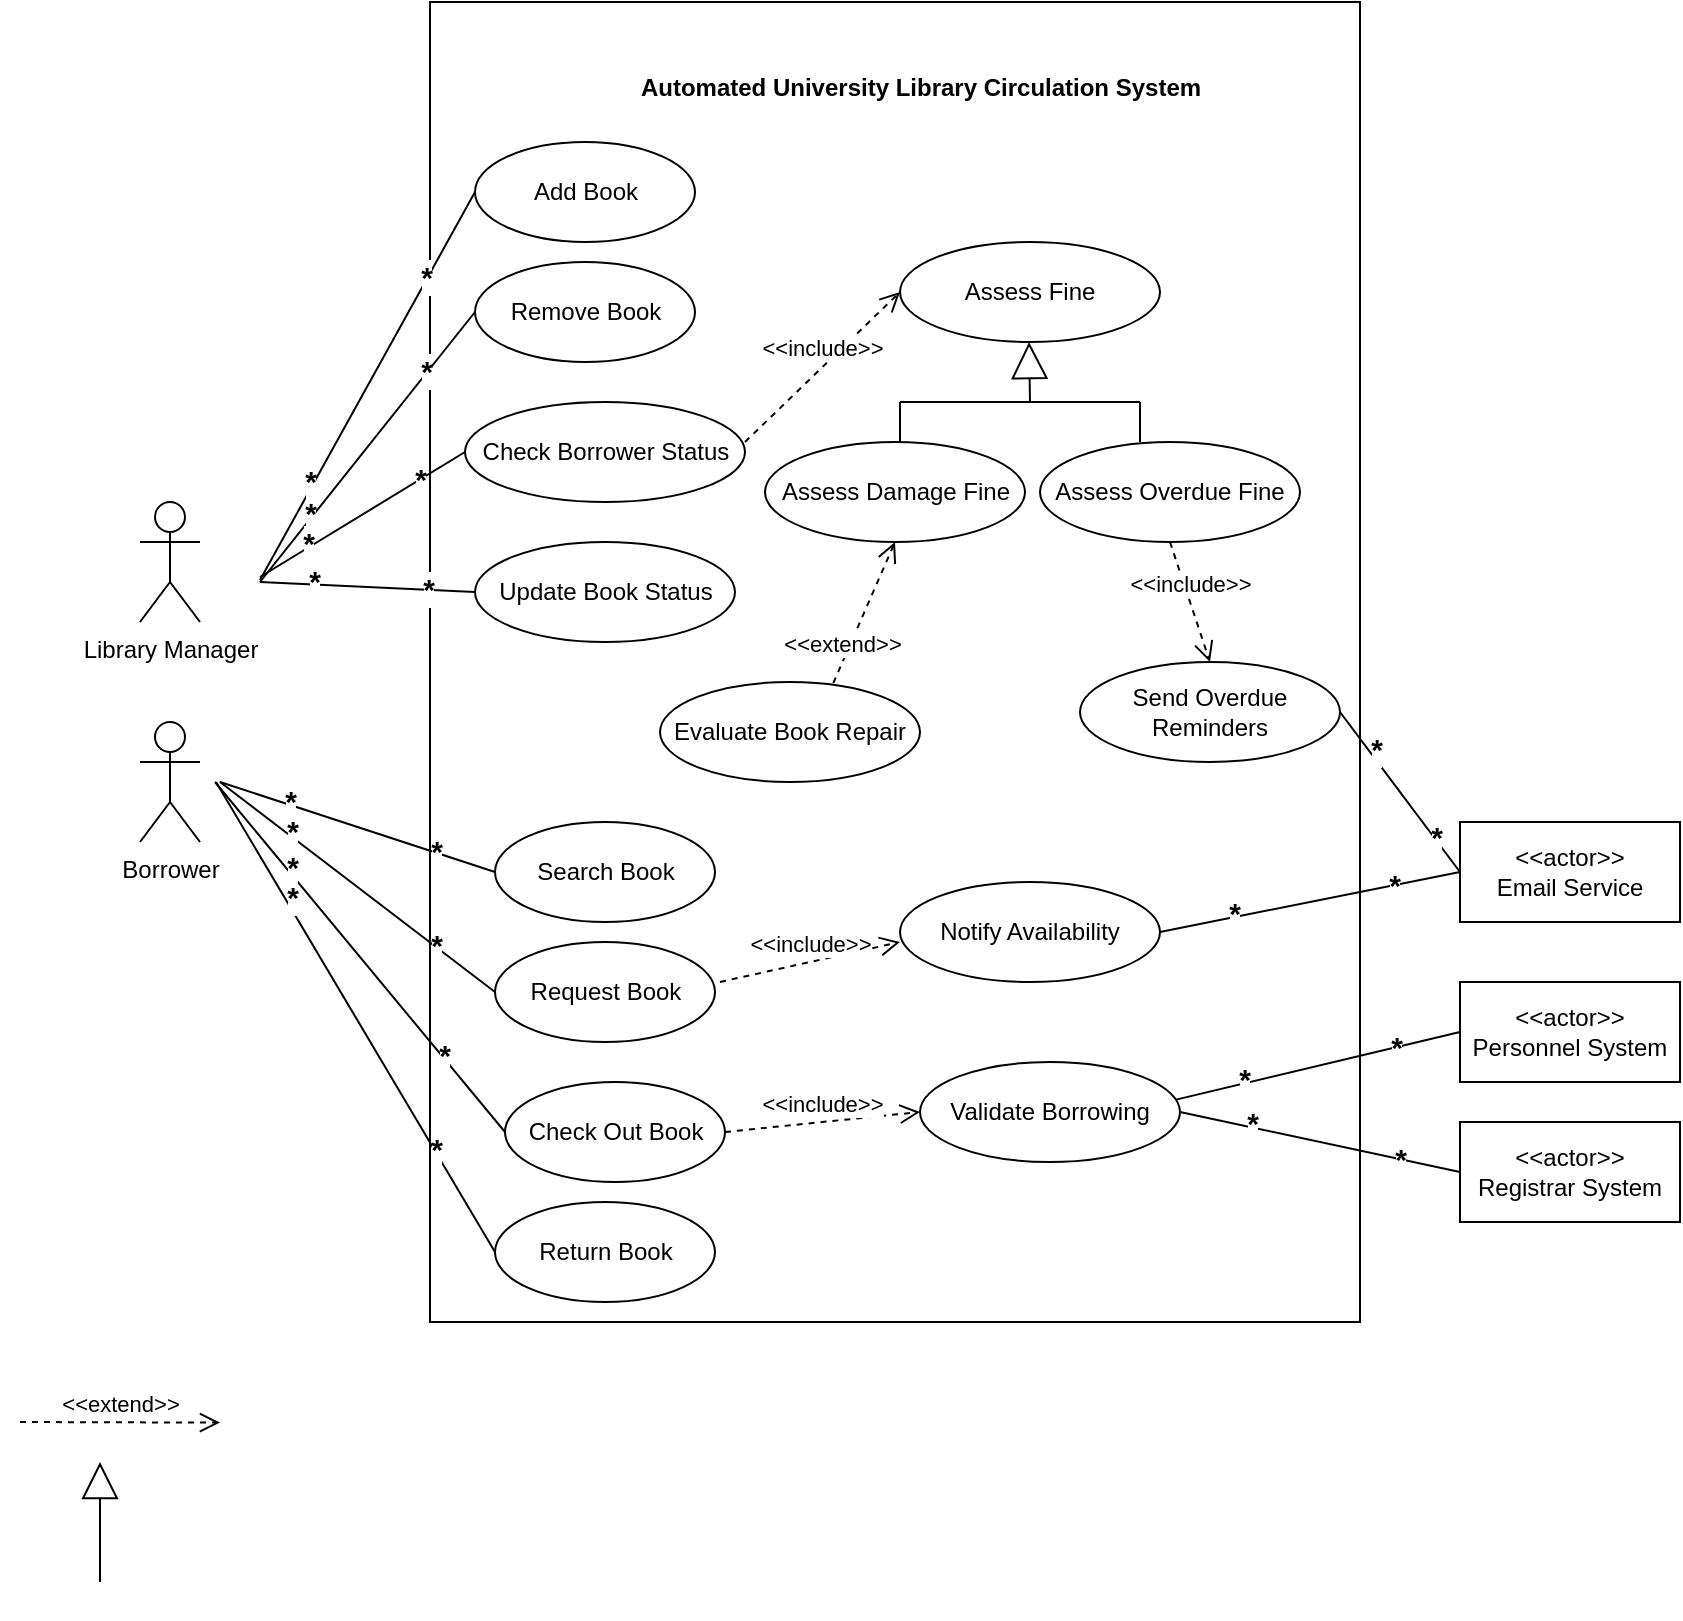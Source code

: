 <mxfile version="26.1.1">
  <diagram name="Page-1" id="hlslKav_G_rOA45PgTTR">
    <mxGraphModel dx="810" dy="1565" grid="1" gridSize="10" guides="1" tooltips="1" connect="1" arrows="1" fold="1" page="1" pageScale="1" pageWidth="850" pageHeight="1100" math="0" shadow="0">
      <root>
        <mxCell id="0" />
        <mxCell id="1" parent="0" />
        <mxCell id="m5bq8eYCIO6W1Ep3dTQl-1" value="Borrower" style="shape=umlActor;verticalLabelPosition=bottom;verticalAlign=top;html=1;" vertex="1" parent="1">
          <mxGeometry x="240" y="190" width="30" height="60" as="geometry" />
        </mxCell>
        <mxCell id="m5bq8eYCIO6W1Ep3dTQl-2" value="Library Manager" style="shape=umlActor;verticalLabelPosition=bottom;verticalAlign=top;html=1;" vertex="1" parent="1">
          <mxGeometry x="240" y="80" width="30" height="60" as="geometry" />
        </mxCell>
        <mxCell id="m5bq8eYCIO6W1Ep3dTQl-22" value="" style="html=1;whiteSpace=wrap;" vertex="1" parent="1">
          <mxGeometry x="385" y="-170" width="465" height="660" as="geometry" />
        </mxCell>
        <mxCell id="m5bq8eYCIO6W1Ep3dTQl-23" value="" style="endArrow=none;html=1;rounded=0;entryX=0;entryY=0.5;entryDx=0;entryDy=0;" edge="1" parent="1" target="m5bq8eYCIO6W1Ep3dTQl-51">
          <mxGeometry width="50" height="50" relative="1" as="geometry">
            <mxPoint x="300" y="119" as="sourcePoint" />
            <mxPoint x="395" y="123" as="targetPoint" />
          </mxGeometry>
        </mxCell>
        <mxCell id="m5bq8eYCIO6W1Ep3dTQl-24" value="&lt;font style=&quot;font-size: 15px;&quot;&gt;&lt;b&gt;*&lt;/b&gt;&lt;/font&gt;" style="edgeLabel;html=1;align=center;verticalAlign=middle;resizable=0;points=[];" vertex="1" connectable="0" parent="m5bq8eYCIO6W1Ep3dTQl-23">
          <mxGeometry x="-0.501" y="3" relative="1" as="geometry">
            <mxPoint as="offset" />
          </mxGeometry>
        </mxCell>
        <mxCell id="m5bq8eYCIO6W1Ep3dTQl-25" value="&lt;font style=&quot;font-size: 15px;&quot;&gt;&lt;b&gt;*&lt;/b&gt;&lt;/font&gt;" style="edgeLabel;html=1;align=center;verticalAlign=middle;resizable=0;points=[];" vertex="1" connectable="0" parent="m5bq8eYCIO6W1Ep3dTQl-23">
          <mxGeometry x="0.561" y="1" relative="1" as="geometry">
            <mxPoint as="offset" />
          </mxGeometry>
        </mxCell>
        <mxCell id="m5bq8eYCIO6W1Ep3dTQl-26" value="" style="endArrow=none;html=1;rounded=0;entryX=0;entryY=0.5;entryDx=0;entryDy=0;" edge="1" parent="1" target="m5bq8eYCIO6W1Ep3dTQl-29">
          <mxGeometry width="50" height="50" relative="1" as="geometry">
            <mxPoint x="280" y="220" as="sourcePoint" />
            <mxPoint x="395" y="185" as="targetPoint" />
          </mxGeometry>
        </mxCell>
        <mxCell id="m5bq8eYCIO6W1Ep3dTQl-27" value="&lt;font style=&quot;font-size: 15px;&quot;&gt;&lt;b&gt;*&lt;/b&gt;&lt;/font&gt;" style="edgeLabel;html=1;align=center;verticalAlign=middle;resizable=0;points=[];" vertex="1" connectable="0" parent="m5bq8eYCIO6W1Ep3dTQl-26">
          <mxGeometry x="-0.501" y="3" relative="1" as="geometry">
            <mxPoint as="offset" />
          </mxGeometry>
        </mxCell>
        <mxCell id="m5bq8eYCIO6W1Ep3dTQl-28" value="&lt;font style=&quot;font-size: 15px;&quot;&gt;&lt;b&gt;*&lt;/b&gt;&lt;/font&gt;" style="edgeLabel;html=1;align=center;verticalAlign=middle;resizable=0;points=[];" vertex="1" connectable="0" parent="m5bq8eYCIO6W1Ep3dTQl-26">
          <mxGeometry x="0.561" y="1" relative="1" as="geometry">
            <mxPoint as="offset" />
          </mxGeometry>
        </mxCell>
        <mxCell id="m5bq8eYCIO6W1Ep3dTQl-29" value="Search Book" style="ellipse;whiteSpace=wrap;html=1;" vertex="1" parent="1">
          <mxGeometry x="417.5" y="240" width="110" height="50" as="geometry" />
        </mxCell>
        <mxCell id="m5bq8eYCIO6W1Ep3dTQl-30" value="Request Book" style="ellipse;whiteSpace=wrap;html=1;" vertex="1" parent="1">
          <mxGeometry x="417.5" y="300" width="110" height="50" as="geometry" />
        </mxCell>
        <mxCell id="m5bq8eYCIO6W1Ep3dTQl-31" value="&lt;meta charset=&quot;utf-8&quot;&gt;&lt;span class=&quot;notion-enable-hover&quot; data-token-index=&quot;0&quot; style=&quot;font-weight:600&quot;&gt;Automated University Library Circulation System&lt;/span&gt;" style="text;align=center;fontStyle=1;verticalAlign=middle;spacingLeft=3;spacingRight=3;strokeColor=none;rotatable=0;points=[[0,0.5],[1,0.5]];portConstraint=eastwest;html=1;" vertex="1" parent="1">
          <mxGeometry x="590" y="-140" width="80" height="26" as="geometry" />
        </mxCell>
        <mxCell id="m5bq8eYCIO6W1Ep3dTQl-32" value="Check Out Book" style="ellipse;whiteSpace=wrap;html=1;" vertex="1" parent="1">
          <mxGeometry x="422.5" y="370" width="110" height="50" as="geometry" />
        </mxCell>
        <mxCell id="m5bq8eYCIO6W1Ep3dTQl-33" value="&amp;lt;&amp;lt;actor&amp;gt;&amp;gt;&lt;br&gt;Registrar System" style="html=1;whiteSpace=wrap;" vertex="1" parent="1">
          <mxGeometry x="900" y="390" width="110" height="50" as="geometry" />
        </mxCell>
        <mxCell id="m5bq8eYCIO6W1Ep3dTQl-34" value="" style="endArrow=none;html=1;rounded=0;entryX=0;entryY=0.5;entryDx=0;entryDy=0;" edge="1" parent="1" target="m5bq8eYCIO6W1Ep3dTQl-30">
          <mxGeometry width="50" height="50" relative="1" as="geometry">
            <mxPoint x="280" y="220" as="sourcePoint" />
            <mxPoint x="400" y="217.5" as="targetPoint" />
          </mxGeometry>
        </mxCell>
        <mxCell id="m5bq8eYCIO6W1Ep3dTQl-35" value="&lt;font style=&quot;font-size: 15px;&quot;&gt;&lt;b&gt;*&lt;/b&gt;&lt;/font&gt;" style="edgeLabel;html=1;align=center;verticalAlign=middle;resizable=0;points=[];" vertex="1" connectable="0" parent="m5bq8eYCIO6W1Ep3dTQl-34">
          <mxGeometry x="-0.501" y="3" relative="1" as="geometry">
            <mxPoint as="offset" />
          </mxGeometry>
        </mxCell>
        <mxCell id="m5bq8eYCIO6W1Ep3dTQl-36" value="&lt;font style=&quot;font-size: 15px;&quot;&gt;&lt;b&gt;*&lt;/b&gt;&lt;/font&gt;" style="edgeLabel;html=1;align=center;verticalAlign=middle;resizable=0;points=[];" vertex="1" connectable="0" parent="m5bq8eYCIO6W1Ep3dTQl-34">
          <mxGeometry x="0.561" y="1" relative="1" as="geometry">
            <mxPoint as="offset" />
          </mxGeometry>
        </mxCell>
        <mxCell id="m5bq8eYCIO6W1Ep3dTQl-37" value="" style="endArrow=none;html=1;rounded=0;entryX=0;entryY=0.5;entryDx=0;entryDy=0;" edge="1" parent="1" target="m5bq8eYCIO6W1Ep3dTQl-32">
          <mxGeometry width="50" height="50" relative="1" as="geometry">
            <mxPoint x="277.5" y="220" as="sourcePoint" />
            <mxPoint x="397.5" y="275" as="targetPoint" />
          </mxGeometry>
        </mxCell>
        <mxCell id="m5bq8eYCIO6W1Ep3dTQl-38" value="&lt;font style=&quot;font-size: 15px;&quot;&gt;&lt;b&gt;*&lt;/b&gt;&lt;/font&gt;" style="edgeLabel;html=1;align=center;verticalAlign=middle;resizable=0;points=[];" vertex="1" connectable="0" parent="m5bq8eYCIO6W1Ep3dTQl-37">
          <mxGeometry x="-0.501" y="3" relative="1" as="geometry">
            <mxPoint as="offset" />
          </mxGeometry>
        </mxCell>
        <mxCell id="m5bq8eYCIO6W1Ep3dTQl-39" value="&lt;font style=&quot;font-size: 15px;&quot;&gt;&lt;b&gt;*&lt;/b&gt;&lt;/font&gt;" style="edgeLabel;html=1;align=center;verticalAlign=middle;resizable=0;points=[];" vertex="1" connectable="0" parent="m5bq8eYCIO6W1Ep3dTQl-37">
          <mxGeometry x="0.561" y="1" relative="1" as="geometry">
            <mxPoint as="offset" />
          </mxGeometry>
        </mxCell>
        <mxCell id="m5bq8eYCIO6W1Ep3dTQl-40" value="" style="endArrow=none;html=1;rounded=0;entryX=0;entryY=0.5;entryDx=0;entryDy=0;exitX=1;exitY=0.5;exitDx=0;exitDy=0;" edge="1" parent="1" source="m5bq8eYCIO6W1Ep3dTQl-47" target="m5bq8eYCIO6W1Ep3dTQl-33">
          <mxGeometry width="50" height="50" relative="1" as="geometry">
            <mxPoint x="507.5" y="335" as="sourcePoint" />
            <mxPoint x="625.5" y="330" as="targetPoint" />
          </mxGeometry>
        </mxCell>
        <mxCell id="m5bq8eYCIO6W1Ep3dTQl-41" value="&lt;font style=&quot;font-size: 15px;&quot;&gt;&lt;b&gt;*&lt;/b&gt;&lt;/font&gt;" style="edgeLabel;html=1;align=center;verticalAlign=middle;resizable=0;points=[];" vertex="1" connectable="0" parent="m5bq8eYCIO6W1Ep3dTQl-40">
          <mxGeometry x="-0.501" y="3" relative="1" as="geometry">
            <mxPoint as="offset" />
          </mxGeometry>
        </mxCell>
        <mxCell id="m5bq8eYCIO6W1Ep3dTQl-42" value="&lt;font style=&quot;font-size: 15px;&quot;&gt;&lt;b&gt;*&lt;/b&gt;&lt;/font&gt;" style="edgeLabel;html=1;align=center;verticalAlign=middle;resizable=0;points=[];" vertex="1" connectable="0" parent="m5bq8eYCIO6W1Ep3dTQl-40">
          <mxGeometry x="0.561" y="1" relative="1" as="geometry">
            <mxPoint as="offset" />
          </mxGeometry>
        </mxCell>
        <mxCell id="m5bq8eYCIO6W1Ep3dTQl-43" value="&amp;lt;&amp;lt;actor&amp;gt;&amp;gt;&lt;br&gt;Personnel System" style="html=1;whiteSpace=wrap;" vertex="1" parent="1">
          <mxGeometry x="900" y="320" width="110" height="50" as="geometry" />
        </mxCell>
        <mxCell id="m5bq8eYCIO6W1Ep3dTQl-44" value="" style="endArrow=none;html=1;rounded=0;entryX=0;entryY=0.5;entryDx=0;entryDy=0;exitX=0.969;exitY=0.386;exitDx=0;exitDy=0;exitPerimeter=0;" edge="1" parent="1" source="m5bq8eYCIO6W1Ep3dTQl-47" target="m5bq8eYCIO6W1Ep3dTQl-43">
          <mxGeometry width="50" height="50" relative="1" as="geometry">
            <mxPoint x="580" y="310" as="sourcePoint" />
            <mxPoint x="630" y="320" as="targetPoint" />
          </mxGeometry>
        </mxCell>
        <mxCell id="m5bq8eYCIO6W1Ep3dTQl-45" value="&lt;font style=&quot;font-size: 15px;&quot;&gt;&lt;b&gt;*&lt;/b&gt;&lt;/font&gt;" style="edgeLabel;html=1;align=center;verticalAlign=middle;resizable=0;points=[];" vertex="1" connectable="0" parent="m5bq8eYCIO6W1Ep3dTQl-44">
          <mxGeometry x="-0.501" y="3" relative="1" as="geometry">
            <mxPoint as="offset" />
          </mxGeometry>
        </mxCell>
        <mxCell id="m5bq8eYCIO6W1Ep3dTQl-46" value="&lt;font style=&quot;font-size: 15px;&quot;&gt;&lt;b&gt;*&lt;/b&gt;&lt;/font&gt;" style="edgeLabel;html=1;align=center;verticalAlign=middle;resizable=0;points=[];" vertex="1" connectable="0" parent="m5bq8eYCIO6W1Ep3dTQl-44">
          <mxGeometry x="0.561" y="1" relative="1" as="geometry">
            <mxPoint as="offset" />
          </mxGeometry>
        </mxCell>
        <mxCell id="m5bq8eYCIO6W1Ep3dTQl-47" value="Validate Borrowing" style="ellipse;whiteSpace=wrap;html=1;" vertex="1" parent="1">
          <mxGeometry x="630" y="360" width="130" height="50" as="geometry" />
        </mxCell>
        <mxCell id="m5bq8eYCIO6W1Ep3dTQl-48" value="&amp;lt;&amp;lt;include&amp;gt;&amp;gt;" style="html=1;verticalAlign=bottom;endArrow=open;dashed=1;endSize=8;curved=0;rounded=0;exitX=1;exitY=0.5;exitDx=0;exitDy=0;entryX=0;entryY=0.5;entryDx=0;entryDy=0;" edge="1" parent="1" source="m5bq8eYCIO6W1Ep3dTQl-32" target="m5bq8eYCIO6W1Ep3dTQl-47">
          <mxGeometry relative="1" as="geometry">
            <mxPoint x="600" y="324.62" as="sourcePoint" />
            <mxPoint x="520" y="324.62" as="targetPoint" />
          </mxGeometry>
        </mxCell>
        <mxCell id="m5bq8eYCIO6W1Ep3dTQl-49" value="&amp;lt;&amp;lt;extend&amp;gt;&amp;gt;" style="html=1;verticalAlign=bottom;endArrow=open;dashed=1;endSize=8;curved=0;rounded=0;entryX=0.5;entryY=1;entryDx=0;entryDy=0;exitX=0.5;exitY=1;exitDx=0;exitDy=0;" edge="1" parent="1" source="m5bq8eYCIO6W1Ep3dTQl-90" target="m5bq8eYCIO6W1Ep3dTQl-80">
          <mxGeometry relative="1" as="geometry">
            <mxPoint x="170" y="530" as="sourcePoint" />
            <mxPoint x="270" y="530.31" as="targetPoint" />
            <mxPoint as="offset" />
          </mxGeometry>
        </mxCell>
        <mxCell id="m5bq8eYCIO6W1Ep3dTQl-50" value="" style="endArrow=block;endSize=16;endFill=0;html=1;rounded=0;" edge="1" parent="1">
          <mxGeometry width="160" relative="1" as="geometry">
            <mxPoint x="220" y="620" as="sourcePoint" />
            <mxPoint x="220" y="560" as="targetPoint" />
          </mxGeometry>
        </mxCell>
        <mxCell id="m5bq8eYCIO6W1Ep3dTQl-51" value="Add Book" style="ellipse;whiteSpace=wrap;html=1;" vertex="1" parent="1">
          <mxGeometry x="407.5" y="-100" width="110" height="50" as="geometry" />
        </mxCell>
        <mxCell id="m5bq8eYCIO6W1Ep3dTQl-52" value="Remove Book" style="ellipse;whiteSpace=wrap;html=1;" vertex="1" parent="1">
          <mxGeometry x="407.5" y="-40" width="110" height="50" as="geometry" />
        </mxCell>
        <mxCell id="m5bq8eYCIO6W1Ep3dTQl-53" value="" style="endArrow=none;html=1;rounded=0;entryX=0;entryY=0.5;entryDx=0;entryDy=0;" edge="1" parent="1" target="m5bq8eYCIO6W1Ep3dTQl-52">
          <mxGeometry width="50" height="50" relative="1" as="geometry">
            <mxPoint x="300" y="120" as="sourcePoint" />
            <mxPoint x="420" y="75" as="targetPoint" />
          </mxGeometry>
        </mxCell>
        <mxCell id="m5bq8eYCIO6W1Ep3dTQl-54" value="&lt;font style=&quot;font-size: 15px;&quot;&gt;&lt;b&gt;*&lt;/b&gt;&lt;/font&gt;" style="edgeLabel;html=1;align=center;verticalAlign=middle;resizable=0;points=[];" vertex="1" connectable="0" parent="m5bq8eYCIO6W1Ep3dTQl-53">
          <mxGeometry x="-0.501" y="3" relative="1" as="geometry">
            <mxPoint as="offset" />
          </mxGeometry>
        </mxCell>
        <mxCell id="m5bq8eYCIO6W1Ep3dTQl-55" value="&lt;font style=&quot;font-size: 15px;&quot;&gt;&lt;b&gt;*&lt;/b&gt;&lt;/font&gt;" style="edgeLabel;html=1;align=center;verticalAlign=middle;resizable=0;points=[];" vertex="1" connectable="0" parent="m5bq8eYCIO6W1Ep3dTQl-53">
          <mxGeometry x="0.561" y="1" relative="1" as="geometry">
            <mxPoint as="offset" />
          </mxGeometry>
        </mxCell>
        <mxCell id="m5bq8eYCIO6W1Ep3dTQl-56" value="Return Book" style="ellipse;whiteSpace=wrap;html=1;" vertex="1" parent="1">
          <mxGeometry x="417.5" y="430" width="110" height="50" as="geometry" />
        </mxCell>
        <mxCell id="m5bq8eYCIO6W1Ep3dTQl-57" value="" style="endArrow=none;html=1;rounded=0;entryX=0;entryY=0.5;entryDx=0;entryDy=0;" edge="1" parent="1" target="m5bq8eYCIO6W1Ep3dTQl-56">
          <mxGeometry width="50" height="50" relative="1" as="geometry">
            <mxPoint x="278" y="220" as="sourcePoint" />
            <mxPoint x="425.5" y="355" as="targetPoint" />
          </mxGeometry>
        </mxCell>
        <mxCell id="m5bq8eYCIO6W1Ep3dTQl-58" value="&lt;font style=&quot;font-size: 15px;&quot;&gt;&lt;b&gt;*&lt;/b&gt;&lt;/font&gt;" style="edgeLabel;html=1;align=center;verticalAlign=middle;resizable=0;points=[];" vertex="1" connectable="0" parent="m5bq8eYCIO6W1Ep3dTQl-57">
          <mxGeometry x="-0.501" y="3" relative="1" as="geometry">
            <mxPoint as="offset" />
          </mxGeometry>
        </mxCell>
        <mxCell id="m5bq8eYCIO6W1Ep3dTQl-59" value="&lt;font style=&quot;font-size: 15px;&quot;&gt;&lt;b&gt;*&lt;/b&gt;&lt;/font&gt;" style="edgeLabel;html=1;align=center;verticalAlign=middle;resizable=0;points=[];" vertex="1" connectable="0" parent="m5bq8eYCIO6W1Ep3dTQl-57">
          <mxGeometry x="0.561" y="1" relative="1" as="geometry">
            <mxPoint as="offset" />
          </mxGeometry>
        </mxCell>
        <mxCell id="m5bq8eYCIO6W1Ep3dTQl-60" value="&amp;lt;&amp;lt;include&amp;gt;&amp;gt;" style="html=1;verticalAlign=bottom;endArrow=open;dashed=1;endSize=8;curved=0;rounded=0;entryX=0;entryY=0.6;entryDx=0;entryDy=0;entryPerimeter=0;" edge="1" parent="1" target="m5bq8eYCIO6W1Ep3dTQl-61">
          <mxGeometry relative="1" as="geometry">
            <mxPoint x="530" y="320" as="sourcePoint" />
            <mxPoint x="615" y="240" as="targetPoint" />
          </mxGeometry>
        </mxCell>
        <mxCell id="m5bq8eYCIO6W1Ep3dTQl-61" value="Notify Availability" style="ellipse;whiteSpace=wrap;html=1;" vertex="1" parent="1">
          <mxGeometry x="620" y="270" width="130" height="50" as="geometry" />
        </mxCell>
        <mxCell id="m5bq8eYCIO6W1Ep3dTQl-62" value="&amp;lt;&amp;lt;actor&amp;gt;&amp;gt;&lt;br&gt;Email Service" style="html=1;whiteSpace=wrap;" vertex="1" parent="1">
          <mxGeometry x="900" y="240" width="110" height="50" as="geometry" />
        </mxCell>
        <mxCell id="m5bq8eYCIO6W1Ep3dTQl-63" value="" style="endArrow=none;html=1;rounded=0;entryX=0;entryY=0.5;entryDx=0;entryDy=0;exitX=1;exitY=0.5;exitDx=0;exitDy=0;" edge="1" parent="1" source="m5bq8eYCIO6W1Ep3dTQl-61" target="m5bq8eYCIO6W1Ep3dTQl-62">
          <mxGeometry width="50" height="50" relative="1" as="geometry">
            <mxPoint x="740" y="220" as="sourcePoint" />
            <mxPoint x="884" y="156" as="targetPoint" />
          </mxGeometry>
        </mxCell>
        <mxCell id="m5bq8eYCIO6W1Ep3dTQl-64" value="&lt;font style=&quot;font-size: 15px;&quot;&gt;&lt;b&gt;*&lt;/b&gt;&lt;/font&gt;" style="edgeLabel;html=1;align=center;verticalAlign=middle;resizable=0;points=[];" vertex="1" connectable="0" parent="m5bq8eYCIO6W1Ep3dTQl-63">
          <mxGeometry x="-0.501" y="3" relative="1" as="geometry">
            <mxPoint as="offset" />
          </mxGeometry>
        </mxCell>
        <mxCell id="m5bq8eYCIO6W1Ep3dTQl-65" value="&lt;font style=&quot;font-size: 15px;&quot;&gt;&lt;b&gt;*&lt;/b&gt;&lt;/font&gt;" style="edgeLabel;html=1;align=center;verticalAlign=middle;resizable=0;points=[];" vertex="1" connectable="0" parent="m5bq8eYCIO6W1Ep3dTQl-63">
          <mxGeometry x="0.561" y="1" relative="1" as="geometry">
            <mxPoint as="offset" />
          </mxGeometry>
        </mxCell>
        <mxCell id="m5bq8eYCIO6W1Ep3dTQl-67" value="Check Borrower Status" style="ellipse;whiteSpace=wrap;html=1;" vertex="1" parent="1">
          <mxGeometry x="402.5" y="30" width="140" height="50" as="geometry" />
        </mxCell>
        <mxCell id="m5bq8eYCIO6W1Ep3dTQl-69" value="" style="endArrow=none;html=1;rounded=0;entryX=0;entryY=0.5;entryDx=0;entryDy=0;" edge="1" parent="1" target="m5bq8eYCIO6W1Ep3dTQl-67">
          <mxGeometry width="50" height="50" relative="1" as="geometry">
            <mxPoint x="300" y="117.5" as="sourcePoint" />
            <mxPoint x="410" y="102.5" as="targetPoint" />
          </mxGeometry>
        </mxCell>
        <mxCell id="m5bq8eYCIO6W1Ep3dTQl-70" value="&lt;font style=&quot;font-size: 15px;&quot;&gt;&lt;b&gt;*&lt;/b&gt;&lt;/font&gt;" style="edgeLabel;html=1;align=center;verticalAlign=middle;resizable=0;points=[];" vertex="1" connectable="0" parent="m5bq8eYCIO6W1Ep3dTQl-69">
          <mxGeometry x="-0.501" y="3" relative="1" as="geometry">
            <mxPoint as="offset" />
          </mxGeometry>
        </mxCell>
        <mxCell id="m5bq8eYCIO6W1Ep3dTQl-71" value="&lt;font style=&quot;font-size: 15px;&quot;&gt;&lt;b&gt;*&lt;/b&gt;&lt;/font&gt;" style="edgeLabel;html=1;align=center;verticalAlign=middle;resizable=0;points=[];" vertex="1" connectable="0" parent="m5bq8eYCIO6W1Ep3dTQl-69">
          <mxGeometry x="0.561" y="1" relative="1" as="geometry">
            <mxPoint as="offset" />
          </mxGeometry>
        </mxCell>
        <mxCell id="m5bq8eYCIO6W1Ep3dTQl-72" value="Update Book Status" style="ellipse;whiteSpace=wrap;html=1;" vertex="1" parent="1">
          <mxGeometry x="407.5" y="100" width="130" height="50" as="geometry" />
        </mxCell>
        <mxCell id="m5bq8eYCIO6W1Ep3dTQl-73" value="" style="endArrow=none;html=1;rounded=0;entryX=0;entryY=0.5;entryDx=0;entryDy=0;" edge="1" parent="1" target="m5bq8eYCIO6W1Ep3dTQl-72">
          <mxGeometry width="50" height="50" relative="1" as="geometry">
            <mxPoint x="300" y="120" as="sourcePoint" />
            <mxPoint x="405" y="97.5" as="targetPoint" />
          </mxGeometry>
        </mxCell>
        <mxCell id="m5bq8eYCIO6W1Ep3dTQl-74" value="&lt;font style=&quot;font-size: 15px;&quot;&gt;&lt;b&gt;*&lt;/b&gt;&lt;/font&gt;" style="edgeLabel;html=1;align=center;verticalAlign=middle;resizable=0;points=[];" vertex="1" connectable="0" parent="m5bq8eYCIO6W1Ep3dTQl-73">
          <mxGeometry x="-0.501" y="3" relative="1" as="geometry">
            <mxPoint as="offset" />
          </mxGeometry>
        </mxCell>
        <mxCell id="m5bq8eYCIO6W1Ep3dTQl-75" value="&lt;font style=&quot;font-size: 15px;&quot;&gt;&lt;b&gt;*&lt;/b&gt;&lt;/font&gt;" style="edgeLabel;html=1;align=center;verticalAlign=middle;resizable=0;points=[];" vertex="1" connectable="0" parent="m5bq8eYCIO6W1Ep3dTQl-73">
          <mxGeometry x="0.561" y="1" relative="1" as="geometry">
            <mxPoint as="offset" />
          </mxGeometry>
        </mxCell>
        <mxCell id="m5bq8eYCIO6W1Ep3dTQl-76" value="Assess Fine" style="ellipse;whiteSpace=wrap;html=1;" vertex="1" parent="1">
          <mxGeometry x="620" y="-50" width="130" height="50" as="geometry" />
        </mxCell>
        <mxCell id="m5bq8eYCIO6W1Ep3dTQl-77" value="&amp;lt;&amp;lt;include&amp;gt;&amp;gt;" style="html=1;verticalAlign=bottom;endArrow=open;dashed=1;endSize=8;curved=0;rounded=0;entryX=0;entryY=0.5;entryDx=0;entryDy=0;exitX=0.959;exitY=0.395;exitDx=0;exitDy=0;exitPerimeter=0;" edge="1" parent="1" target="m5bq8eYCIO6W1Ep3dTQl-76">
          <mxGeometry relative="1" as="geometry">
            <mxPoint x="542.5" y="50" as="sourcePoint" />
            <mxPoint x="629.5" y="-40" as="targetPoint" />
          </mxGeometry>
        </mxCell>
        <mxCell id="m5bq8eYCIO6W1Ep3dTQl-78" value="" style="endArrow=block;endSize=16;endFill=0;html=1;rounded=0;" edge="1" parent="1">
          <mxGeometry width="160" relative="1" as="geometry">
            <mxPoint x="685" y="30" as="sourcePoint" />
            <mxPoint x="684.52" as="targetPoint" />
          </mxGeometry>
        </mxCell>
        <mxCell id="m5bq8eYCIO6W1Ep3dTQl-79" value="" style="endArrow=none;html=1;rounded=0;" edge="1" parent="1">
          <mxGeometry width="50" height="50" relative="1" as="geometry">
            <mxPoint x="620" y="30" as="sourcePoint" />
            <mxPoint x="740" y="30" as="targetPoint" />
          </mxGeometry>
        </mxCell>
        <mxCell id="m5bq8eYCIO6W1Ep3dTQl-80" value="Assess Damage Fine" style="ellipse;whiteSpace=wrap;html=1;" vertex="1" parent="1">
          <mxGeometry x="552.5" y="50" width="130" height="50" as="geometry" />
        </mxCell>
        <mxCell id="m5bq8eYCIO6W1Ep3dTQl-82" value="Assess Overdue Fine" style="ellipse;whiteSpace=wrap;html=1;" vertex="1" parent="1">
          <mxGeometry x="690" y="50" width="130" height="50" as="geometry" />
        </mxCell>
        <mxCell id="m5bq8eYCIO6W1Ep3dTQl-83" value="" style="endArrow=none;html=1;rounded=0;" edge="1" parent="1">
          <mxGeometry width="50" height="50" relative="1" as="geometry">
            <mxPoint x="620" y="50" as="sourcePoint" />
            <mxPoint x="620" y="30" as="targetPoint" />
          </mxGeometry>
        </mxCell>
        <mxCell id="m5bq8eYCIO6W1Ep3dTQl-84" value="" style="endArrow=none;html=1;rounded=0;" edge="1" parent="1">
          <mxGeometry width="50" height="50" relative="1" as="geometry">
            <mxPoint x="740" y="50" as="sourcePoint" />
            <mxPoint x="740" y="30" as="targetPoint" />
          </mxGeometry>
        </mxCell>
        <mxCell id="m5bq8eYCIO6W1Ep3dTQl-86" value="&amp;lt;&amp;lt;include&amp;gt;&amp;gt;" style="html=1;verticalAlign=bottom;endArrow=open;dashed=1;endSize=8;curved=0;rounded=0;entryX=0.5;entryY=0;entryDx=0;entryDy=0;exitX=0.5;exitY=1;exitDx=0;exitDy=0;" edge="1" parent="1" source="m5bq8eYCIO6W1Ep3dTQl-82" target="m5bq8eYCIO6W1Ep3dTQl-87">
          <mxGeometry relative="1" as="geometry">
            <mxPoint x="680" y="140" as="sourcePoint" />
            <mxPoint x="770" y="120" as="targetPoint" />
          </mxGeometry>
        </mxCell>
        <mxCell id="m5bq8eYCIO6W1Ep3dTQl-87" value="Send Overdue Reminders" style="ellipse;whiteSpace=wrap;html=1;" vertex="1" parent="1">
          <mxGeometry x="710" y="160" width="130" height="50" as="geometry" />
        </mxCell>
        <mxCell id="m5bq8eYCIO6W1Ep3dTQl-89" value="&amp;lt;&amp;lt;extend&amp;gt;&amp;gt;" style="html=1;verticalAlign=bottom;endArrow=open;dashed=1;endSize=8;curved=0;rounded=0;" edge="1" parent="1">
          <mxGeometry relative="1" as="geometry">
            <mxPoint x="180" y="540" as="sourcePoint" />
            <mxPoint x="280" y="540.31" as="targetPoint" />
            <mxPoint as="offset" />
          </mxGeometry>
        </mxCell>
        <mxCell id="m5bq8eYCIO6W1Ep3dTQl-90" value="Evaluate Book Repair" style="ellipse;whiteSpace=wrap;html=1;" vertex="1" parent="1">
          <mxGeometry x="500" y="170" width="130" height="50" as="geometry" />
        </mxCell>
        <mxCell id="m5bq8eYCIO6W1Ep3dTQl-91" value="" style="endArrow=none;html=1;rounded=0;entryX=0;entryY=0.5;entryDx=0;entryDy=0;exitX=1;exitY=0.5;exitDx=0;exitDy=0;" edge="1" parent="1" source="m5bq8eYCIO6W1Ep3dTQl-87" target="m5bq8eYCIO6W1Ep3dTQl-62">
          <mxGeometry width="50" height="50" relative="1" as="geometry">
            <mxPoint x="760" y="305" as="sourcePoint" />
            <mxPoint x="910" y="275" as="targetPoint" />
          </mxGeometry>
        </mxCell>
        <mxCell id="m5bq8eYCIO6W1Ep3dTQl-92" value="&lt;font style=&quot;font-size: 15px;&quot;&gt;&lt;b&gt;*&lt;/b&gt;&lt;/font&gt;" style="edgeLabel;html=1;align=center;verticalAlign=middle;resizable=0;points=[];" vertex="1" connectable="0" parent="m5bq8eYCIO6W1Ep3dTQl-91">
          <mxGeometry x="-0.501" y="3" relative="1" as="geometry">
            <mxPoint as="offset" />
          </mxGeometry>
        </mxCell>
        <mxCell id="m5bq8eYCIO6W1Ep3dTQl-93" value="&lt;font style=&quot;font-size: 15px;&quot;&gt;&lt;b&gt;*&lt;/b&gt;&lt;/font&gt;" style="edgeLabel;html=1;align=center;verticalAlign=middle;resizable=0;points=[];" vertex="1" connectable="0" parent="m5bq8eYCIO6W1Ep3dTQl-91">
          <mxGeometry x="0.561" y="1" relative="1" as="geometry">
            <mxPoint as="offset" />
          </mxGeometry>
        </mxCell>
      </root>
    </mxGraphModel>
  </diagram>
</mxfile>
